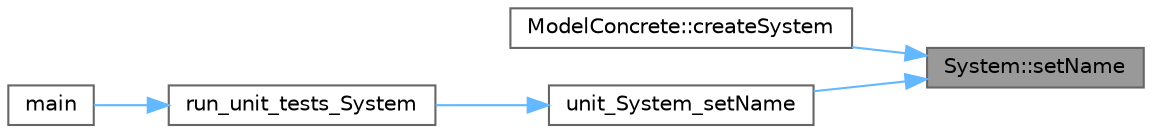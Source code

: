 digraph "System::setName"
{
 // LATEX_PDF_SIZE
  bgcolor="transparent";
  edge [fontname=Helvetica,fontsize=10,labelfontname=Helvetica,labelfontsize=10];
  node [fontname=Helvetica,fontsize=10,shape=box,height=0.2,width=0.4];
  rankdir="RL";
  Node1 [label="System::setName",height=0.2,width=0.4,color="gray40", fillcolor="grey60", style="filled", fontcolor="black",tooltip="Set the name of a system."];
  Node1 -> Node2 [dir="back",color="steelblue1",style="solid"];
  Node2 [label="ModelConcrete::createSystem",height=0.2,width=0.4,color="grey40", fillcolor="white", style="filled",URL="$class_model_concrete.html#a85b5d3b7cca709d88027cfb0847ef7e5",tooltip="createModel: Model Factory"];
  Node1 -> Node3 [dir="back",color="steelblue1",style="solid"];
  Node3 [label="unit_System_setName",height=0.2,width=0.4,color="grey40", fillcolor="white", style="filled",URL="$unit__system_8cpp.html#ae92753cb0977ecd3217dc3540dc33e87",tooltip=" "];
  Node3 -> Node4 [dir="back",color="steelblue1",style="solid"];
  Node4 [label="run_unit_tests_System",height=0.2,width=0.4,color="grey40", fillcolor="white", style="filled",URL="$unit__system_8cpp.html#ab3d9f7c3d450ff30ca9cf6b51666f701",tooltip=" "];
  Node4 -> Node5 [dir="back",color="steelblue1",style="solid"];
  Node5 [label="main",height=0.2,width=0.4,color="grey40", fillcolor="white", style="filled",URL="$unit_2main_8cpp.html#ae66f6b31b5ad750f1fe042a706a4e3d4",tooltip=" "];
}
